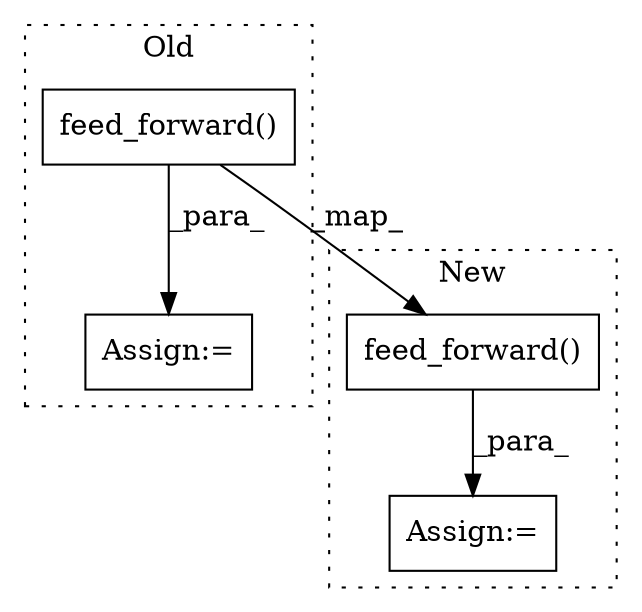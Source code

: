 digraph G {
subgraph cluster0 {
1 [label="feed_forward()" a="75" s="1838,1868" l="18,1" shape="box"];
4 [label="Assign:=" a="68" s="1944" l="3" shape="box"];
label = "Old";
style="dotted";
}
subgraph cluster1 {
2 [label="feed_forward()" a="75" s="2166,2196" l="18,1" shape="box"];
3 [label="Assign:=" a="68" s="2146" l="4" shape="box"];
label = "New";
style="dotted";
}
1 -> 4 [label="_para_"];
1 -> 2 [label="_map_"];
2 -> 3 [label="_para_"];
}